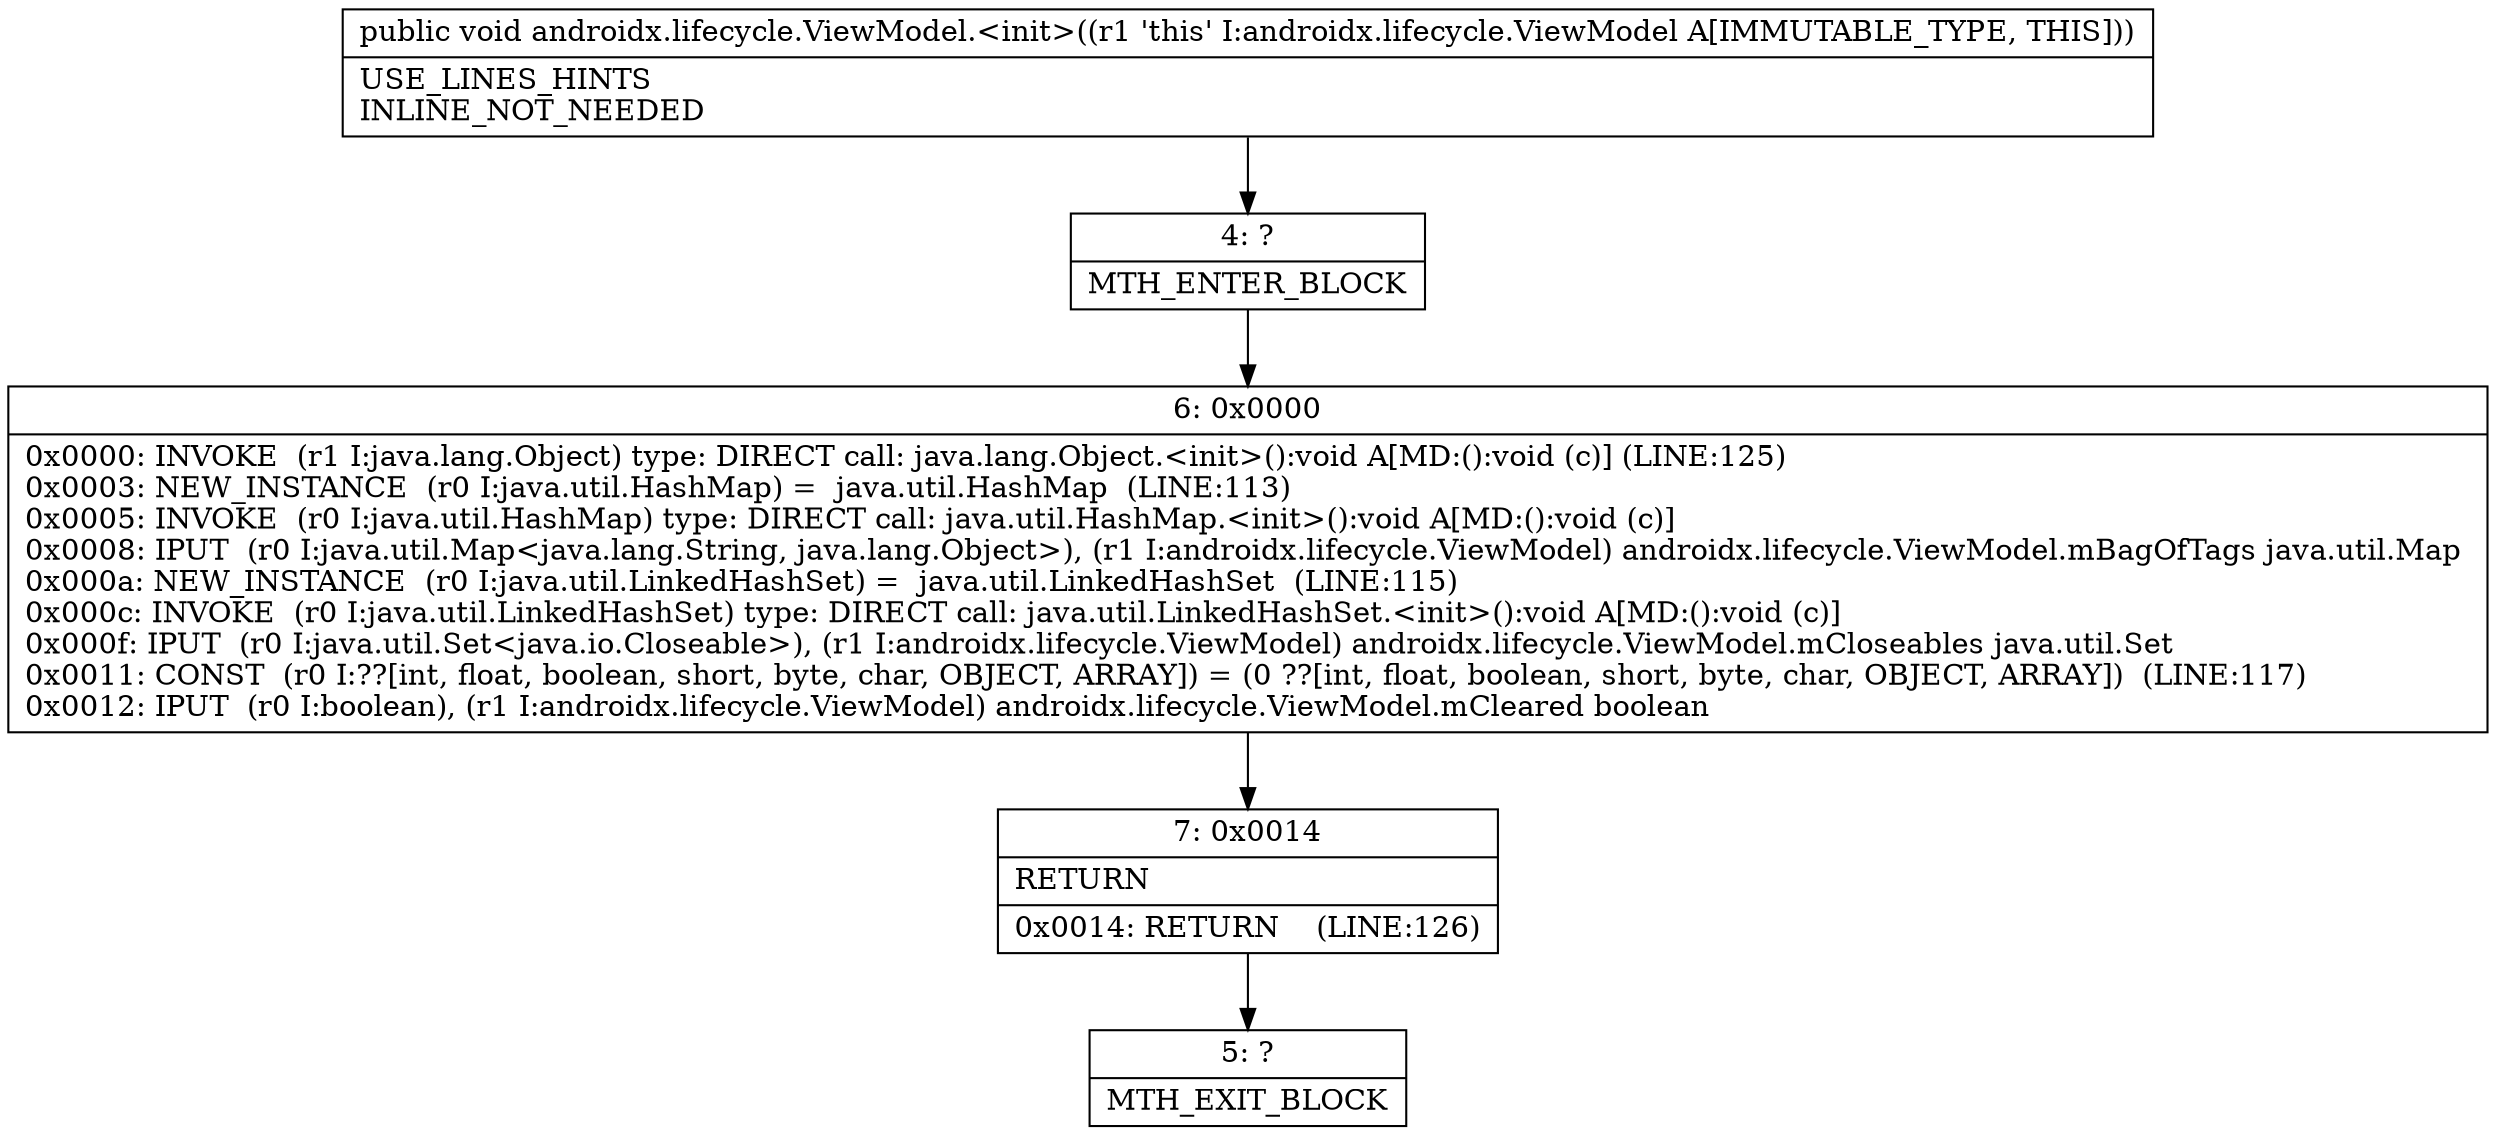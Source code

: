 digraph "CFG forandroidx.lifecycle.ViewModel.\<init\>()V" {
Node_4 [shape=record,label="{4\:\ ?|MTH_ENTER_BLOCK\l}"];
Node_6 [shape=record,label="{6\:\ 0x0000|0x0000: INVOKE  (r1 I:java.lang.Object) type: DIRECT call: java.lang.Object.\<init\>():void A[MD:():void (c)] (LINE:125)\l0x0003: NEW_INSTANCE  (r0 I:java.util.HashMap) =  java.util.HashMap  (LINE:113)\l0x0005: INVOKE  (r0 I:java.util.HashMap) type: DIRECT call: java.util.HashMap.\<init\>():void A[MD:():void (c)]\l0x0008: IPUT  (r0 I:java.util.Map\<java.lang.String, java.lang.Object\>), (r1 I:androidx.lifecycle.ViewModel) androidx.lifecycle.ViewModel.mBagOfTags java.util.Map \l0x000a: NEW_INSTANCE  (r0 I:java.util.LinkedHashSet) =  java.util.LinkedHashSet  (LINE:115)\l0x000c: INVOKE  (r0 I:java.util.LinkedHashSet) type: DIRECT call: java.util.LinkedHashSet.\<init\>():void A[MD:():void (c)]\l0x000f: IPUT  (r0 I:java.util.Set\<java.io.Closeable\>), (r1 I:androidx.lifecycle.ViewModel) androidx.lifecycle.ViewModel.mCloseables java.util.Set \l0x0011: CONST  (r0 I:??[int, float, boolean, short, byte, char, OBJECT, ARRAY]) = (0 ??[int, float, boolean, short, byte, char, OBJECT, ARRAY])  (LINE:117)\l0x0012: IPUT  (r0 I:boolean), (r1 I:androidx.lifecycle.ViewModel) androidx.lifecycle.ViewModel.mCleared boolean \l}"];
Node_7 [shape=record,label="{7\:\ 0x0014|RETURN\l|0x0014: RETURN    (LINE:126)\l}"];
Node_5 [shape=record,label="{5\:\ ?|MTH_EXIT_BLOCK\l}"];
MethodNode[shape=record,label="{public void androidx.lifecycle.ViewModel.\<init\>((r1 'this' I:androidx.lifecycle.ViewModel A[IMMUTABLE_TYPE, THIS]))  | USE_LINES_HINTS\lINLINE_NOT_NEEDED\l}"];
MethodNode -> Node_4;Node_4 -> Node_6;
Node_6 -> Node_7;
Node_7 -> Node_5;
}

